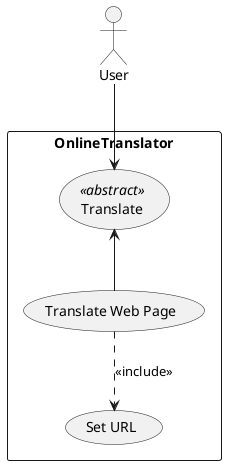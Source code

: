 @startuml
actor User

rectangle OnlineTranslator {
    usecase Translate as "Translate" <<abstract>>
    usecase TranslateWebPage as "Translate Web Page"
    usecase SetURL as "Set URL"
}

User --> Translate
Translate <-- TranslateWebPage
TranslateWebPage ..> SetURL : <<include>>
@enduml
